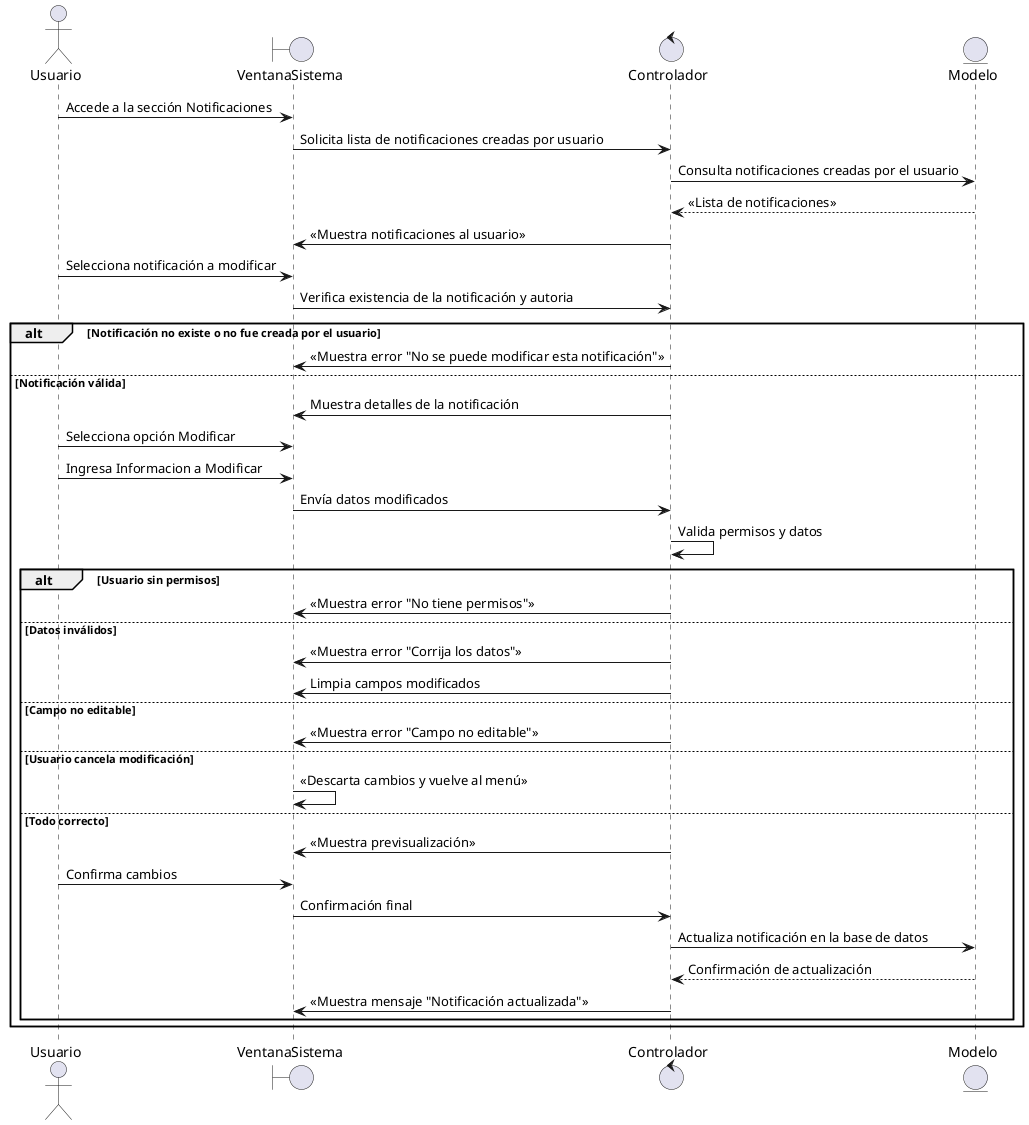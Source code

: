 @startuml ModificarNotificacion

actor Usuario
boundary VentanaSistema
control Controlador
entity Modelo

Usuario -> VentanaSistema : Accede a la sección Notificaciones
VentanaSistema -> Controlador : Solicita lista de notificaciones creadas por usuario
Controlador -> Modelo : Consulta notificaciones creadas por el usuario
Modelo --> Controlador : <<Lista de notificaciones>>
Controlador -> VentanaSistema : <<Muestra notificaciones al usuario>>

Usuario -> VentanaSistema : Selecciona notificación a modificar
VentanaSistema -> Controlador : Verifica existencia de la notificación y autoria

alt Notificación no existe o no fue creada por el usuario
    Controlador -> VentanaSistema : <<Muestra error "No se puede modificar esta notificación">>
else Notificación válida
    Controlador -> VentanaSistema : Muestra detalles de la notificación
    Usuario -> VentanaSistema : Selecciona opción Modificar
    Usuario -> VentanaSistema : Ingresa Informacion a Modificar

    VentanaSistema -> Controlador : Envía datos modificados
    Controlador -> Controlador : Valida permisos y datos

    alt Usuario sin permisos
        Controlador -> VentanaSistema : <<Muestra error "No tiene permisos">>
    else Datos inválidos
        Controlador -> VentanaSistema : <<Muestra error "Corrija los datos">>
        Controlador -> VentanaSistema : Limpia campos modificados
    else Campo no editable
        Controlador -> VentanaSistema : <<Muestra error "Campo no editable">>
    else Usuario cancela modificación
        VentanaSistema -> VentanaSistema : <<Descarta cambios y vuelve al menú>>
    else Todo correcto
        Controlador -> VentanaSistema : <<Muestra previsualización>>
        Usuario -> VentanaSistema : Confirma cambios
        VentanaSistema -> Controlador : Confirmación final
        Controlador -> Modelo : Actualiza notificación en la base de datos
        Modelo --> Controlador : Confirmación de actualización
        Controlador -> VentanaSistema : <<Muestra mensaje "Notificación actualizada">>
    end
end

@enduml